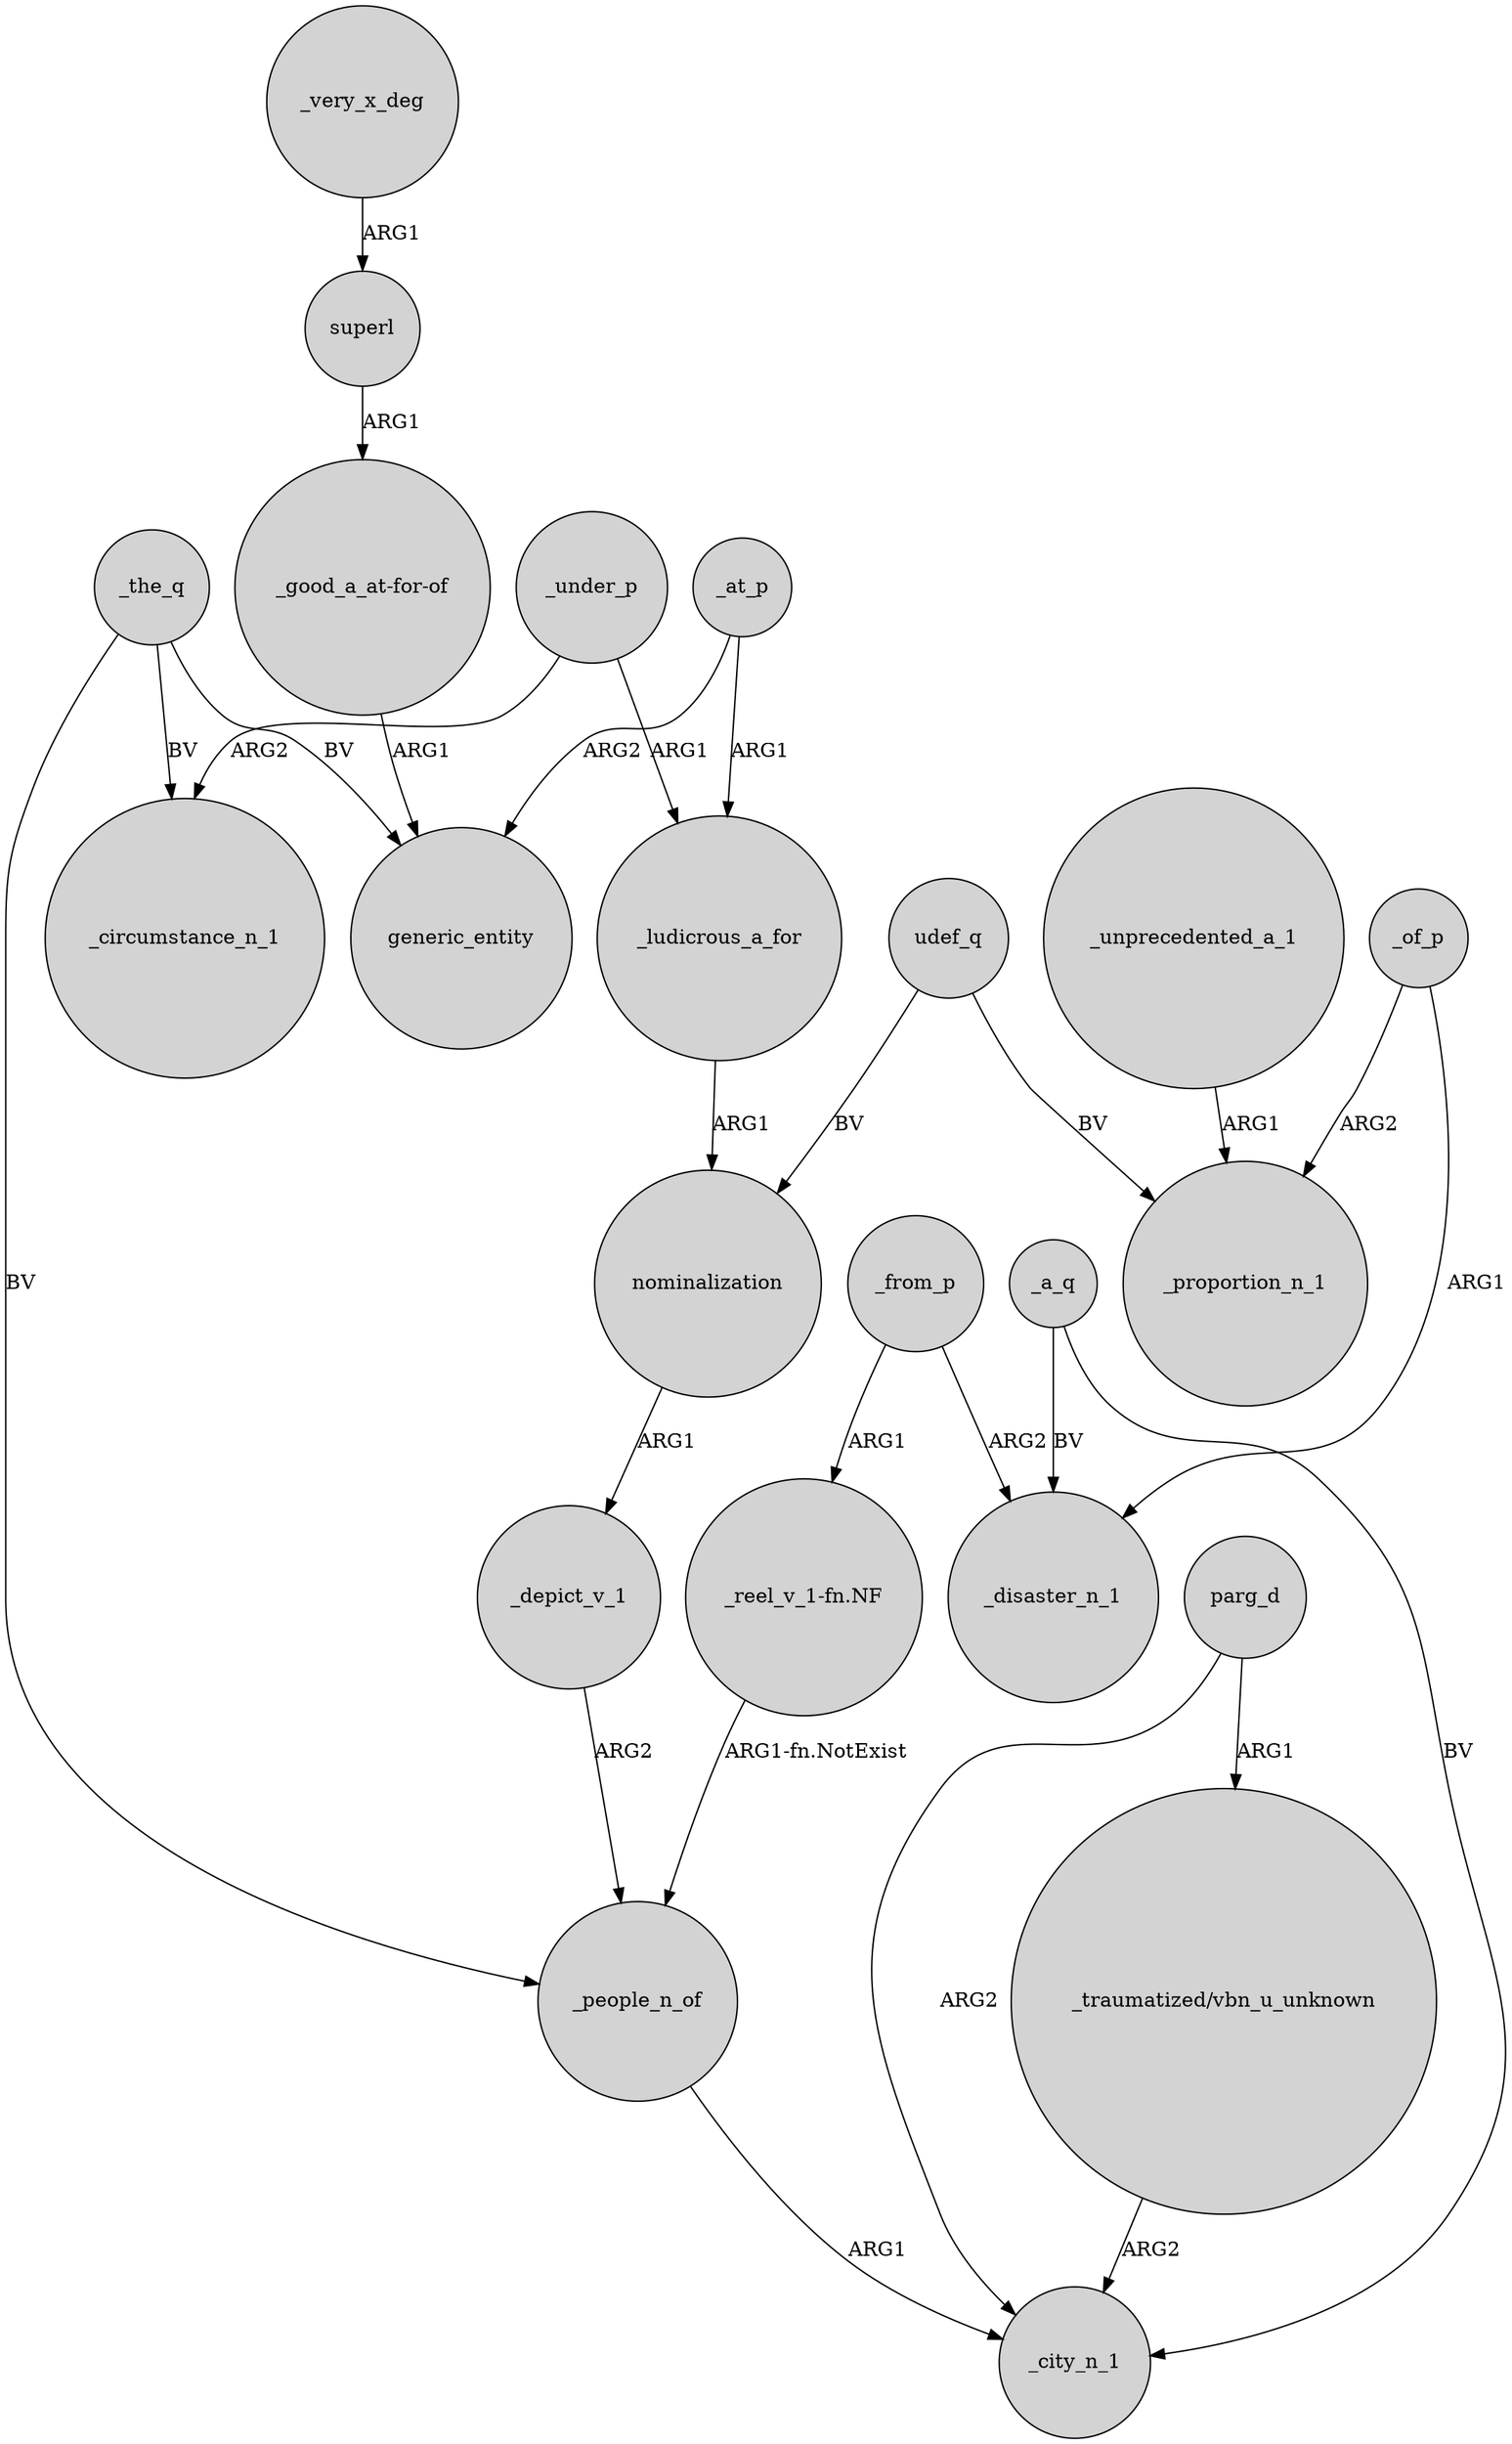 digraph {
	node [shape=circle style=filled]
	_the_q -> generic_entity [label=BV]
	parg_d -> "_traumatized/vbn_u_unknown" [label=ARG1]
	_very_x_deg -> superl [label=ARG1]
	_under_p -> _circumstance_n_1 [label=ARG2]
	_from_p -> _disaster_n_1 [label=ARG2]
	_at_p -> generic_entity [label=ARG2]
	_the_q -> _circumstance_n_1 [label=BV]
	_under_p -> _ludicrous_a_for [label=ARG1]
	udef_q -> _proportion_n_1 [label=BV]
	_of_p -> _proportion_n_1 [label=ARG2]
	_a_q -> _disaster_n_1 [label=BV]
	_from_p -> "_reel_v_1-fn.NF" [label=ARG1]
	"_good_a_at-for-of" -> generic_entity [label=ARG1]
	_people_n_of -> _city_n_1 [label=ARG1]
	"_traumatized/vbn_u_unknown" -> _city_n_1 [label=ARG2]
	nominalization -> _depict_v_1 [label=ARG1]
	_at_p -> _ludicrous_a_for [label=ARG1]
	"_reel_v_1-fn.NF" -> _people_n_of [label="ARG1-fn.NotExist"]
	superl -> "_good_a_at-for-of" [label=ARG1]
	_of_p -> _disaster_n_1 [label=ARG1]
	_unprecedented_a_1 -> _proportion_n_1 [label=ARG1]
	udef_q -> nominalization [label=BV]
	_a_q -> _city_n_1 [label=BV]
	parg_d -> _city_n_1 [label=ARG2]
	_depict_v_1 -> _people_n_of [label=ARG2]
	_the_q -> _people_n_of [label=BV]
	_ludicrous_a_for -> nominalization [label=ARG1]
}
